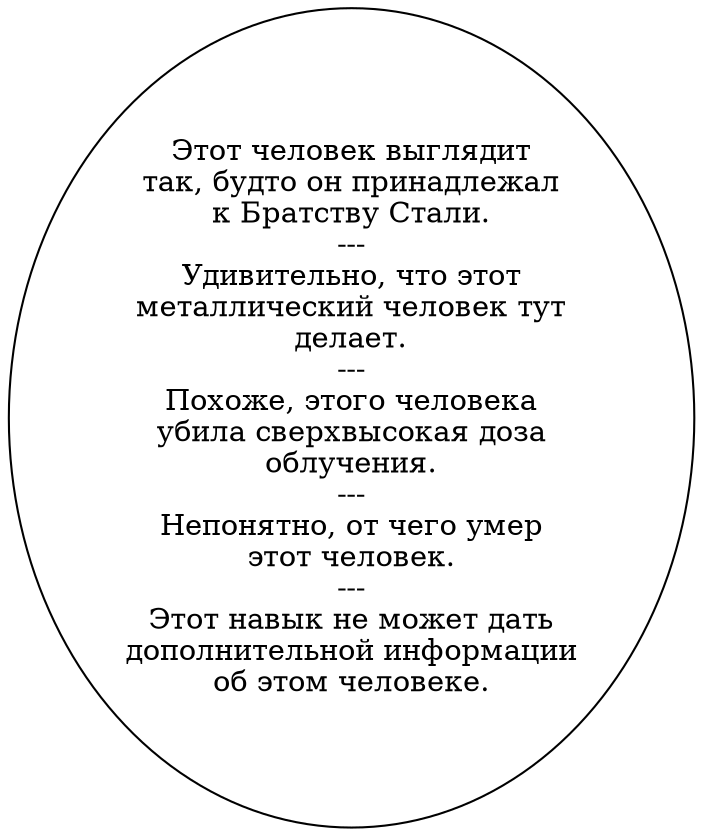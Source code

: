 digraph pernpwr {
  "start" [style=filled       fillcolor="#FFFFFF"       color="#000000"]
  "start" [label="Этот человек выглядит\nтак, будто он принадлежал\nк Братству Стали.\n---\nУдивительно, что этот\nметаллический человек тут\nделает.\n---\nПохоже, этого человека\nубила сверхвысокая доза\nоблучения.\n---\nНепонятно, от чего умер\nэтот человек.\n---\nЭтот навык не может дать\nдополнительной информации\nоб этом человеке."]
}